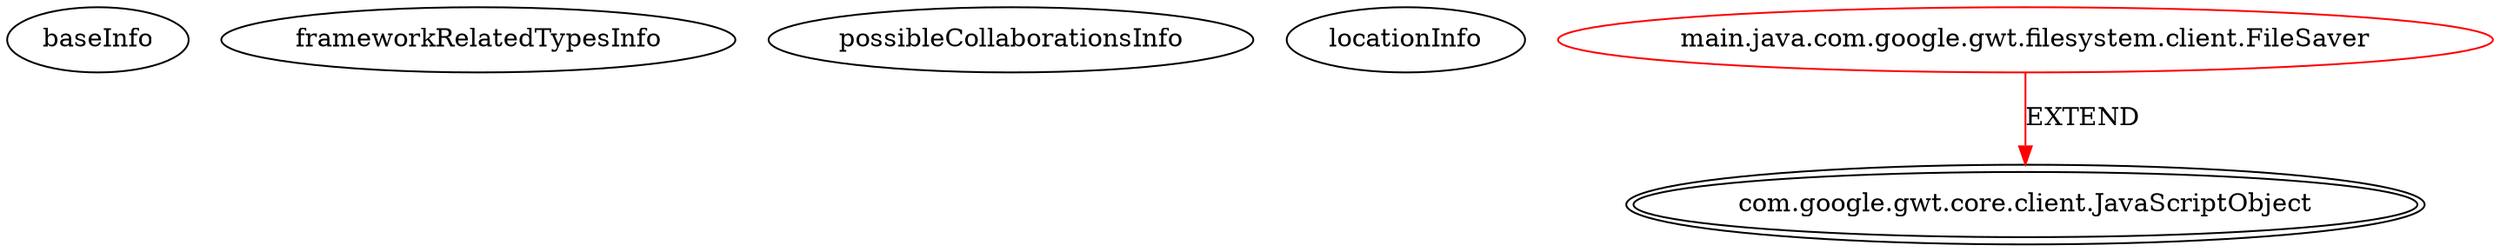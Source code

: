 digraph {
baseInfo[graphId=920,category="extension_graph",isAnonymous=false,possibleRelation=false]
frameworkRelatedTypesInfo[0="com.google.gwt.core.client.JavaScriptObject"]
possibleCollaborationsInfo[]
locationInfo[projectName="bradrydzewski-gwt-filesystem",filePath="/bradrydzewski-gwt-filesystem/gwt-filesystem-master/gwt-filesystem/src/main/java/com/google/gwt/filesystem/client/FileSaver.java",contextSignature="FileSaver",graphId="920"]
0[label="main.java.com.google.gwt.filesystem.client.FileSaver",vertexType="ROOT_CLIENT_CLASS_DECLARATION",isFrameworkType=false,color=red]
1[label="com.google.gwt.core.client.JavaScriptObject",vertexType="FRAMEWORK_CLASS_TYPE",isFrameworkType=true,peripheries=2]
0->1[label="EXTEND",color=red]
}
